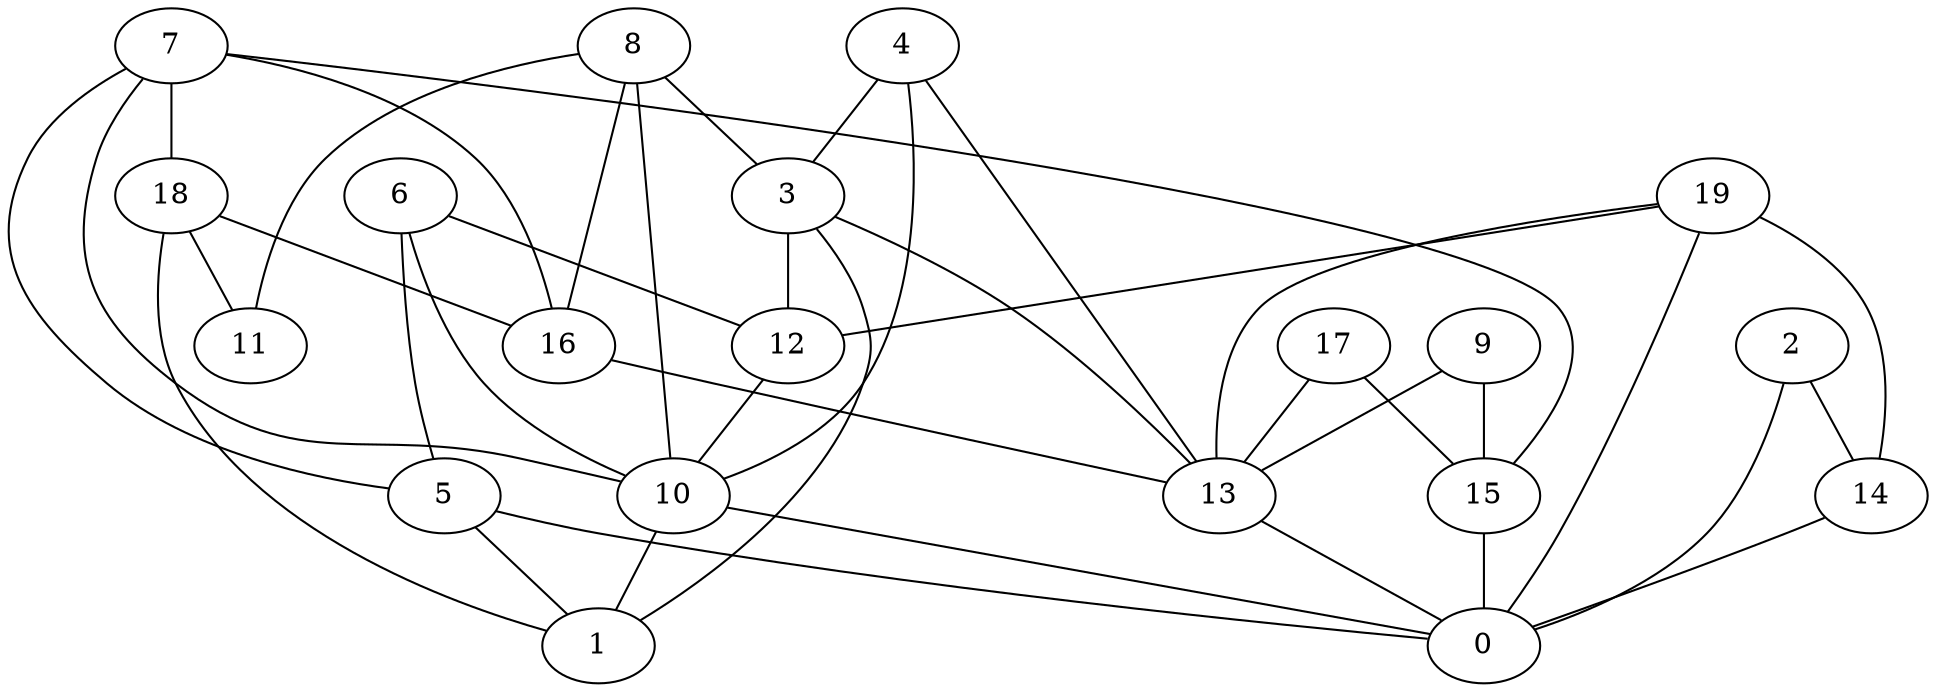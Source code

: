 digraph GG_graph {

subgraph G_graph {
edge [color = black]
"14" -> "0" [dir = none]
"18" -> "1" [dir = none]
"5" -> "0" [dir = none]
"10" -> "0" [dir = none]
"17" -> "15" [dir = none]
"7" -> "5" [dir = none]
"15" -> "0" [dir = none]
"13" -> "0" [dir = none]
"19" -> "12" [dir = none]
"19" -> "0" [dir = none]
"6" -> "10" [dir = none]
"9" -> "13" [dir = none]
"8" -> "11" [dir = none]
"8" -> "3" [dir = none]
"3" -> "1" [dir = none]
"3" -> "13" [dir = none]
"16" -> "13" [dir = none]
"4" -> "10" [dir = none]
"2" -> "0" [dir = none]
"8" -> "16" [dir = none]
"3" -> "12" [dir = none]
"4" -> "3" [dir = none]
"6" -> "12" [dir = none]
"18" -> "16" [dir = none]
"7" -> "16" [dir = none]
"6" -> "5" [dir = none]
"7" -> "15" [dir = none]
"19" -> "14" [dir = none]
"4" -> "13" [dir = none]
"19" -> "13" [dir = none]
"10" -> "1" [dir = none]
"12" -> "10" [dir = none]
"5" -> "1" [dir = none]
"9" -> "15" [dir = none]
"17" -> "13" [dir = none]
"2" -> "14" [dir = none]
"8" -> "10" [dir = none]
"18" -> "11" [dir = none]
"7" -> "10" [dir = none]
"7" -> "18" [dir = none]
}

}
